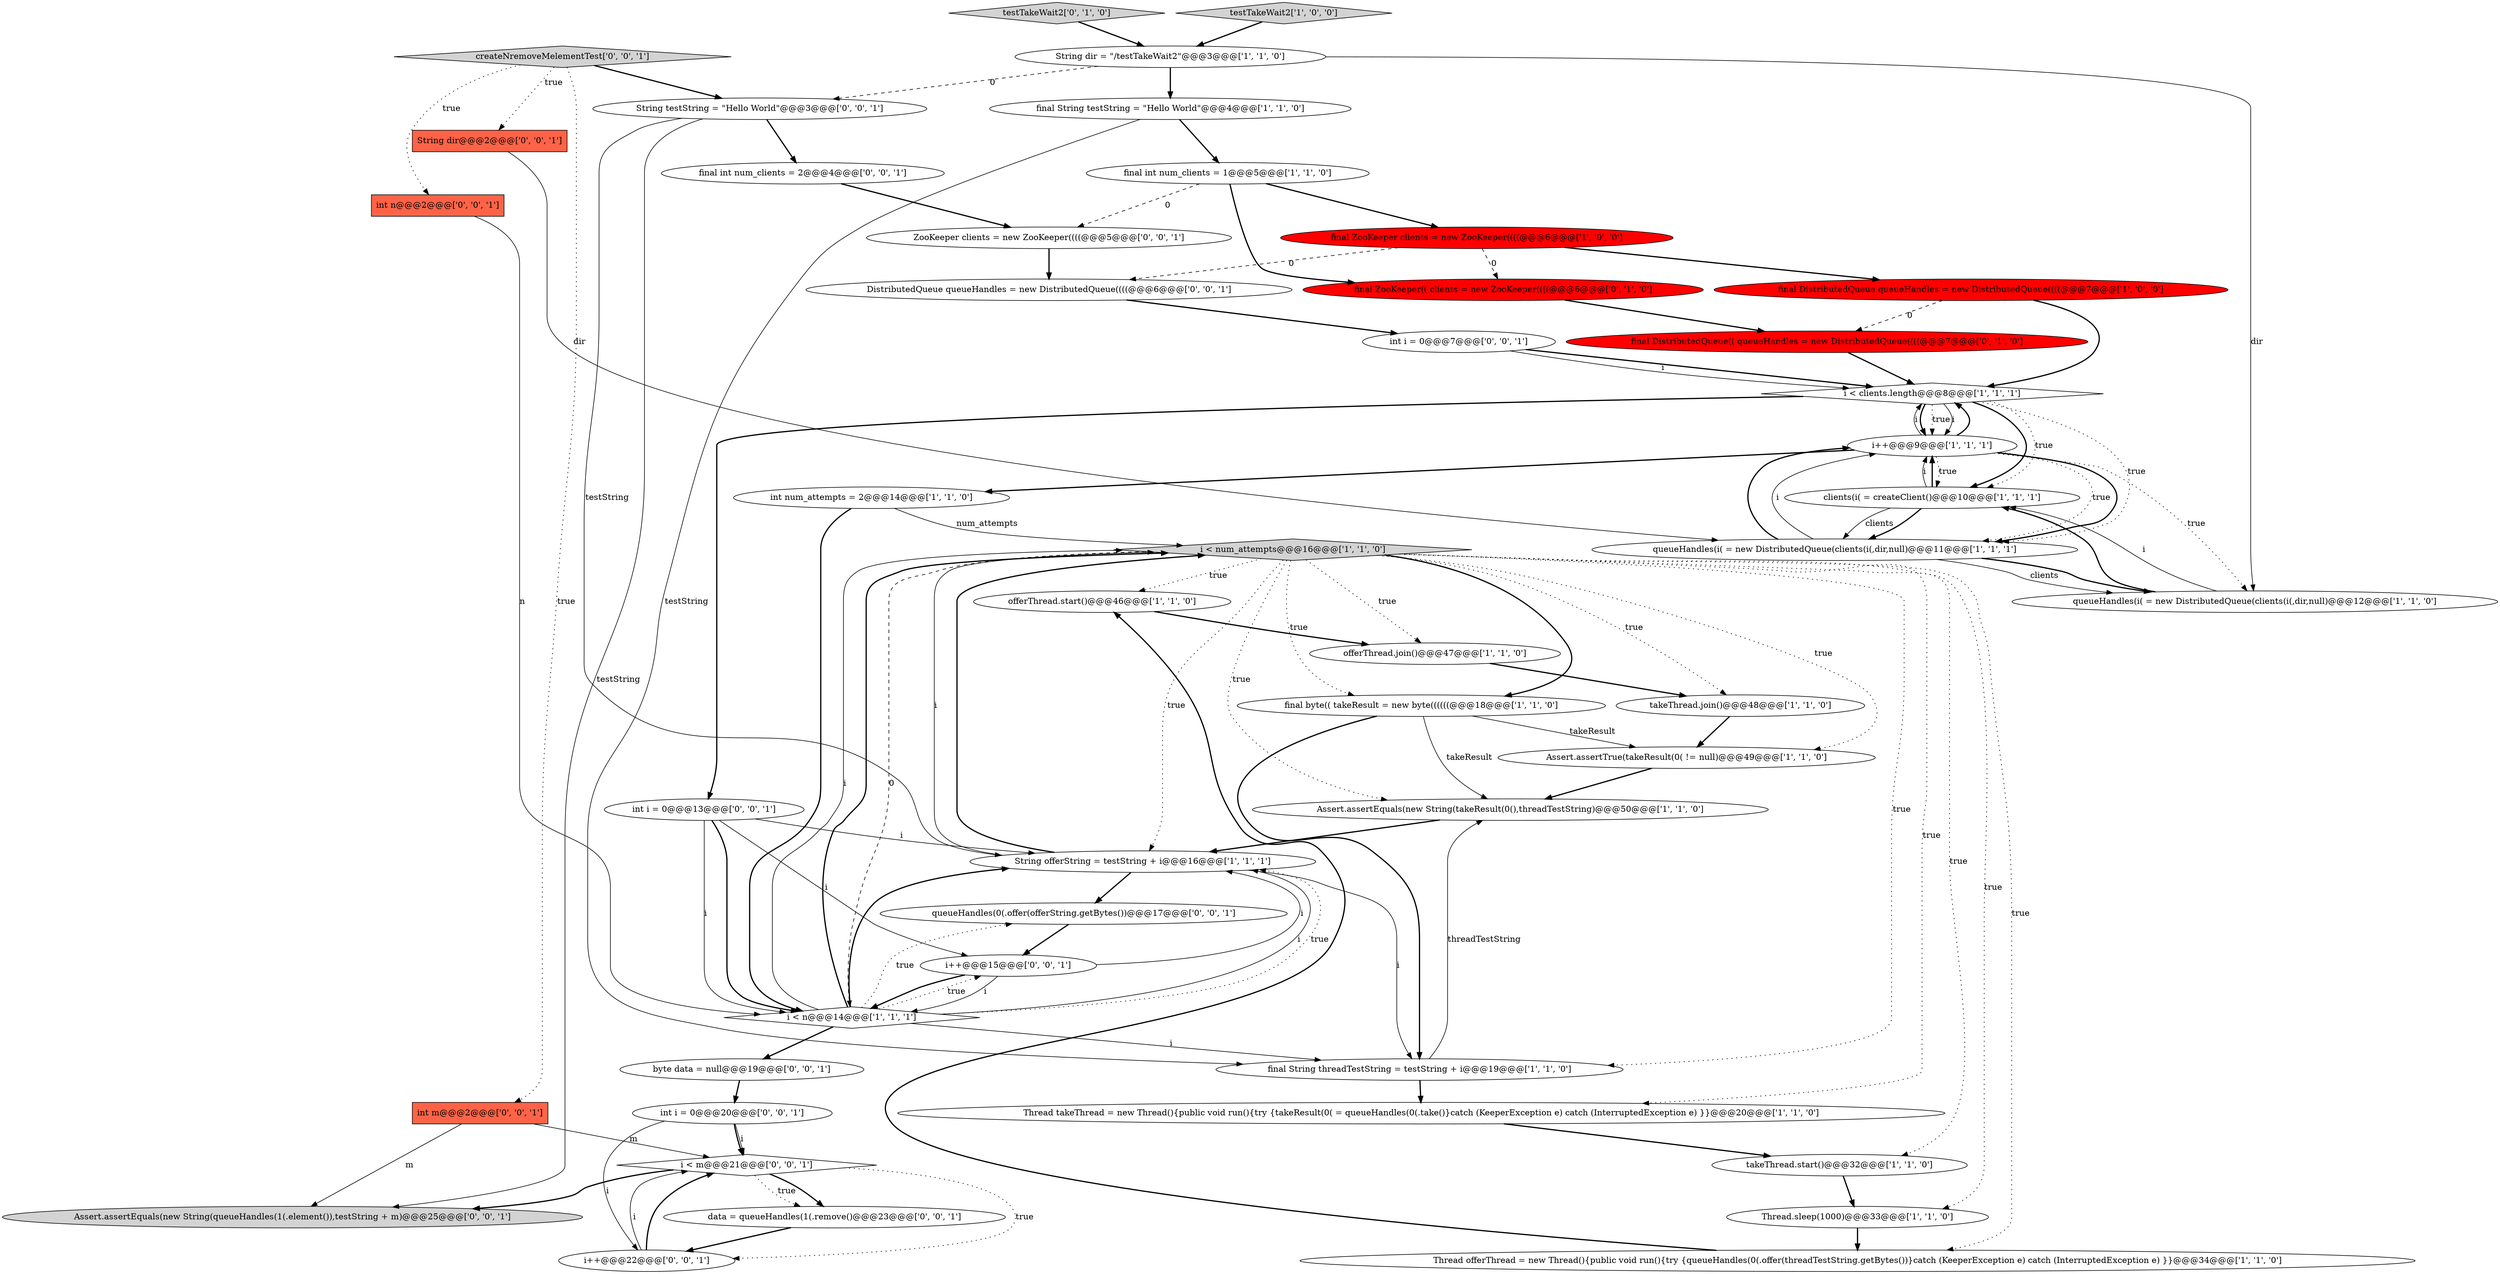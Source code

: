 digraph {
11 [style = filled, label = "i < num_attempts@@@16@@@['1', '1', '0']", fillcolor = lightgray, shape = diamond image = "AAA0AAABBB1BBB"];
2 [style = filled, label = "String dir = \"/testTakeWait2\"@@@3@@@['1', '1', '0']", fillcolor = white, shape = ellipse image = "AAA0AAABBB1BBB"];
15 [style = filled, label = "final int num_clients = 1@@@5@@@['1', '1', '0']", fillcolor = white, shape = ellipse image = "AAA0AAABBB1BBB"];
38 [style = filled, label = "ZooKeeper clients = new ZooKeeper((((@@@5@@@['0', '0', '1']", fillcolor = white, shape = ellipse image = "AAA0AAABBB3BBB"];
1 [style = filled, label = "offerThread.start()@@@46@@@['1', '1', '0']", fillcolor = white, shape = ellipse image = "AAA0AAABBB1BBB"];
19 [style = filled, label = "Thread takeThread = new Thread(){public void run(){try {takeResult(0( = queueHandles(0(.take()}catch (KeeperException e) catch (InterruptedException e) }}@@@20@@@['1', '1', '0']", fillcolor = white, shape = ellipse image = "AAA0AAABBB1BBB"];
28 [style = filled, label = "testTakeWait2['0', '1', '0']", fillcolor = lightgray, shape = diamond image = "AAA0AAABBB2BBB"];
14 [style = filled, label = "i < clients.length@@@8@@@['1', '1', '1']", fillcolor = white, shape = diamond image = "AAA0AAABBB1BBB"];
17 [style = filled, label = "String offerString = testString + i@@@16@@@['1', '1', '1']", fillcolor = white, shape = ellipse image = "AAA0AAABBB1BBB"];
20 [style = filled, label = "i < n@@@14@@@['1', '1', '1']", fillcolor = white, shape = diamond image = "AAA0AAABBB1BBB"];
22 [style = filled, label = "Assert.assertTrue(takeResult(0( != null)@@@49@@@['1', '1', '0']", fillcolor = white, shape = ellipse image = "AAA0AAABBB1BBB"];
5 [style = filled, label = "queueHandles(i( = new DistributedQueue(clients(i(,dir,null)@@@12@@@['1', '1', '0']", fillcolor = white, shape = ellipse image = "AAA0AAABBB1BBB"];
8 [style = filled, label = "i++@@@9@@@['1', '1', '1']", fillcolor = white, shape = ellipse image = "AAA0AAABBB1BBB"];
30 [style = filled, label = "int m@@@2@@@['0', '0', '1']", fillcolor = tomato, shape = box image = "AAA0AAABBB3BBB"];
23 [style = filled, label = "Assert.assertEquals(new String(takeResult(0(),threadTestString)@@@50@@@['1', '1', '0']", fillcolor = white, shape = ellipse image = "AAA0AAABBB1BBB"];
43 [style = filled, label = "Assert.assertEquals(new String(queueHandles(1(.element()),testString + m)@@@25@@@['0', '0', '1']", fillcolor = lightgray, shape = ellipse image = "AAA0AAABBB3BBB"];
3 [style = filled, label = "final String threadTestString = testString + i@@@19@@@['1', '1', '0']", fillcolor = white, shape = ellipse image = "AAA0AAABBB1BBB"];
35 [style = filled, label = "String testString = \"Hello World\"@@@3@@@['0', '0', '1']", fillcolor = white, shape = ellipse image = "AAA0AAABBB3BBB"];
13 [style = filled, label = "final String testString = \"Hello World\"@@@4@@@['1', '1', '0']", fillcolor = white, shape = ellipse image = "AAA0AAABBB1BBB"];
27 [style = filled, label = "final ZooKeeper(( clients = new ZooKeeper((((@@@6@@@['0', '1', '0']", fillcolor = red, shape = ellipse image = "AAA1AAABBB2BBB"];
45 [style = filled, label = "int i = 0@@@7@@@['0', '0', '1']", fillcolor = white, shape = ellipse image = "AAA0AAABBB3BBB"];
4 [style = filled, label = "queueHandles(i( = new DistributedQueue(clients(i(,dir,null)@@@11@@@['1', '1', '1']", fillcolor = white, shape = ellipse image = "AAA0AAABBB1BBB"];
31 [style = filled, label = "i++@@@15@@@['0', '0', '1']", fillcolor = white, shape = ellipse image = "AAA0AAABBB3BBB"];
6 [style = filled, label = "final byte(( takeResult = new byte((((((@@@18@@@['1', '1', '0']", fillcolor = white, shape = ellipse image = "AAA0AAABBB1BBB"];
33 [style = filled, label = "int i = 0@@@20@@@['0', '0', '1']", fillcolor = white, shape = ellipse image = "AAA0AAABBB3BBB"];
41 [style = filled, label = "String dir@@@2@@@['0', '0', '1']", fillcolor = tomato, shape = box image = "AAA0AAABBB3BBB"];
46 [style = filled, label = "DistributedQueue queueHandles = new DistributedQueue((((@@@6@@@['0', '0', '1']", fillcolor = white, shape = ellipse image = "AAA0AAABBB3BBB"];
16 [style = filled, label = "int num_attempts = 2@@@14@@@['1', '1', '0']", fillcolor = white, shape = ellipse image = "AAA0AAABBB1BBB"];
21 [style = filled, label = "offerThread.join()@@@47@@@['1', '1', '0']", fillcolor = white, shape = ellipse image = "AAA0AAABBB1BBB"];
12 [style = filled, label = "Thread offerThread = new Thread(){public void run(){try {queueHandles(0(.offer(threadTestString.getBytes())}catch (KeeperException e) catch (InterruptedException e) }}@@@34@@@['1', '1', '0']", fillcolor = white, shape = ellipse image = "AAA0AAABBB1BBB"];
34 [style = filled, label = "data = queueHandles(1(.remove()@@@23@@@['0', '0', '1']", fillcolor = white, shape = ellipse image = "AAA0AAABBB3BBB"];
39 [style = filled, label = "int i = 0@@@13@@@['0', '0', '1']", fillcolor = white, shape = ellipse image = "AAA0AAABBB3BBB"];
37 [style = filled, label = "i < m@@@21@@@['0', '0', '1']", fillcolor = white, shape = diamond image = "AAA0AAABBB3BBB"];
24 [style = filled, label = "final DistributedQueue queueHandles = new DistributedQueue((((@@@7@@@['1', '0', '0']", fillcolor = red, shape = ellipse image = "AAA1AAABBB1BBB"];
25 [style = filled, label = "takeThread.join()@@@48@@@['1', '1', '0']", fillcolor = white, shape = ellipse image = "AAA0AAABBB1BBB"];
7 [style = filled, label = "takeThread.start()@@@32@@@['1', '1', '0']", fillcolor = white, shape = ellipse image = "AAA0AAABBB1BBB"];
0 [style = filled, label = "final ZooKeeper clients = new ZooKeeper((((@@@6@@@['1', '0', '0']", fillcolor = red, shape = ellipse image = "AAA1AAABBB1BBB"];
40 [style = filled, label = "createNremoveMelementTest['0', '0', '1']", fillcolor = lightgray, shape = diamond image = "AAA0AAABBB3BBB"];
18 [style = filled, label = "Thread.sleep(1000)@@@33@@@['1', '1', '0']", fillcolor = white, shape = ellipse image = "AAA0AAABBB1BBB"];
26 [style = filled, label = "final DistributedQueue(( queueHandles = new DistributedQueue((((@@@7@@@['0', '1', '0']", fillcolor = red, shape = ellipse image = "AAA1AAABBB2BBB"];
42 [style = filled, label = "queueHandles(0(.offer(offerString.getBytes())@@@17@@@['0', '0', '1']", fillcolor = white, shape = ellipse image = "AAA0AAABBB3BBB"];
36 [style = filled, label = "byte data = null@@@19@@@['0', '0', '1']", fillcolor = white, shape = ellipse image = "AAA0AAABBB3BBB"];
10 [style = filled, label = "testTakeWait2['1', '0', '0']", fillcolor = lightgray, shape = diamond image = "AAA0AAABBB1BBB"];
29 [style = filled, label = "int n@@@2@@@['0', '0', '1']", fillcolor = tomato, shape = box image = "AAA0AAABBB3BBB"];
9 [style = filled, label = "clients(i( = createClient()@@@10@@@['1', '1', '1']", fillcolor = white, shape = ellipse image = "AAA0AAABBB1BBB"];
32 [style = filled, label = "final int num_clients = 2@@@4@@@['0', '0', '1']", fillcolor = white, shape = ellipse image = "AAA0AAABBB3BBB"];
44 [style = filled, label = "i++@@@22@@@['0', '0', '1']", fillcolor = white, shape = ellipse image = "AAA0AAABBB3BBB"];
6->22 [style = solid, label="takeResult"];
20->11 [style = solid, label="i"];
8->16 [style = bold, label=""];
6->3 [style = bold, label=""];
11->20 [style = dashed, label="0"];
5->9 [style = bold, label=""];
25->22 [style = bold, label=""];
39->20 [style = solid, label="i"];
11->1 [style = dotted, label="true"];
29->20 [style = solid, label="n"];
11->12 [style = dotted, label="true"];
35->43 [style = solid, label="testString"];
36->33 [style = bold, label=""];
8->4 [style = dotted, label="true"];
20->17 [style = solid, label="i"];
15->38 [style = dashed, label="0"];
37->43 [style = bold, label=""];
24->26 [style = dashed, label="0"];
20->42 [style = dotted, label="true"];
3->19 [style = bold, label=""];
1->21 [style = bold, label=""];
20->31 [style = dotted, label="true"];
15->0 [style = bold, label=""];
0->24 [style = bold, label=""];
41->4 [style = solid, label="dir"];
4->8 [style = bold, label=""];
23->17 [style = bold, label=""];
14->9 [style = bold, label=""];
9->8 [style = solid, label="i"];
8->4 [style = bold, label=""];
31->20 [style = bold, label=""];
39->31 [style = solid, label="i"];
9->4 [style = solid, label="clients"];
40->41 [style = dotted, label="true"];
5->9 [style = solid, label="i"];
11->7 [style = dotted, label="true"];
33->44 [style = solid, label="i"];
35->17 [style = solid, label="testString"];
17->11 [style = solid, label="i"];
26->14 [style = bold, label=""];
18->12 [style = bold, label=""];
40->30 [style = dotted, label="true"];
42->31 [style = bold, label=""];
0->27 [style = dashed, label="0"];
30->43 [style = solid, label="m"];
21->25 [style = bold, label=""];
9->8 [style = bold, label=""];
12->1 [style = bold, label=""];
17->42 [style = bold, label=""];
22->23 [style = bold, label=""];
4->8 [style = solid, label="i"];
40->29 [style = dotted, label="true"];
44->37 [style = solid, label="i"];
45->14 [style = bold, label=""];
39->17 [style = solid, label="i"];
33->37 [style = solid, label="i"];
38->46 [style = bold, label=""];
10->2 [style = bold, label=""];
14->8 [style = bold, label=""];
44->37 [style = bold, label=""];
13->15 [style = bold, label=""];
11->19 [style = dotted, label="true"];
16->11 [style = solid, label="num_attempts"];
14->4 [style = dotted, label="true"];
14->39 [style = bold, label=""];
16->20 [style = bold, label=""];
39->20 [style = bold, label=""];
27->26 [style = bold, label=""];
40->35 [style = bold, label=""];
20->3 [style = solid, label="i"];
20->17 [style = dotted, label="true"];
2->35 [style = dashed, label="0"];
11->17 [style = dotted, label="true"];
8->14 [style = bold, label=""];
35->32 [style = bold, label=""];
17->3 [style = solid, label="i"];
45->14 [style = solid, label="i"];
13->3 [style = solid, label="testString"];
11->6 [style = dotted, label="true"];
34->44 [style = bold, label=""];
14->8 [style = dotted, label="true"];
7->18 [style = bold, label=""];
8->9 [style = dotted, label="true"];
37->34 [style = dotted, label="true"];
0->46 [style = dashed, label="0"];
33->37 [style = bold, label=""];
31->17 [style = solid, label="i"];
11->3 [style = dotted, label="true"];
4->5 [style = bold, label=""];
37->44 [style = dotted, label="true"];
20->36 [style = bold, label=""];
4->5 [style = solid, label="clients"];
20->11 [style = bold, label=""];
2->5 [style = solid, label="dir"];
20->17 [style = bold, label=""];
3->23 [style = solid, label="threadTestString"];
9->4 [style = bold, label=""];
11->6 [style = bold, label=""];
11->23 [style = dotted, label="true"];
30->37 [style = solid, label="m"];
11->18 [style = dotted, label="true"];
14->8 [style = solid, label="i"];
11->22 [style = dotted, label="true"];
24->14 [style = bold, label=""];
2->13 [style = bold, label=""];
32->38 [style = bold, label=""];
28->2 [style = bold, label=""];
11->25 [style = dotted, label="true"];
8->14 [style = solid, label="i"];
8->5 [style = dotted, label="true"];
37->34 [style = bold, label=""];
46->45 [style = bold, label=""];
14->9 [style = dotted, label="true"];
6->23 [style = solid, label="takeResult"];
11->21 [style = dotted, label="true"];
15->27 [style = bold, label=""];
19->7 [style = bold, label=""];
31->20 [style = solid, label="i"];
17->11 [style = bold, label=""];
}
